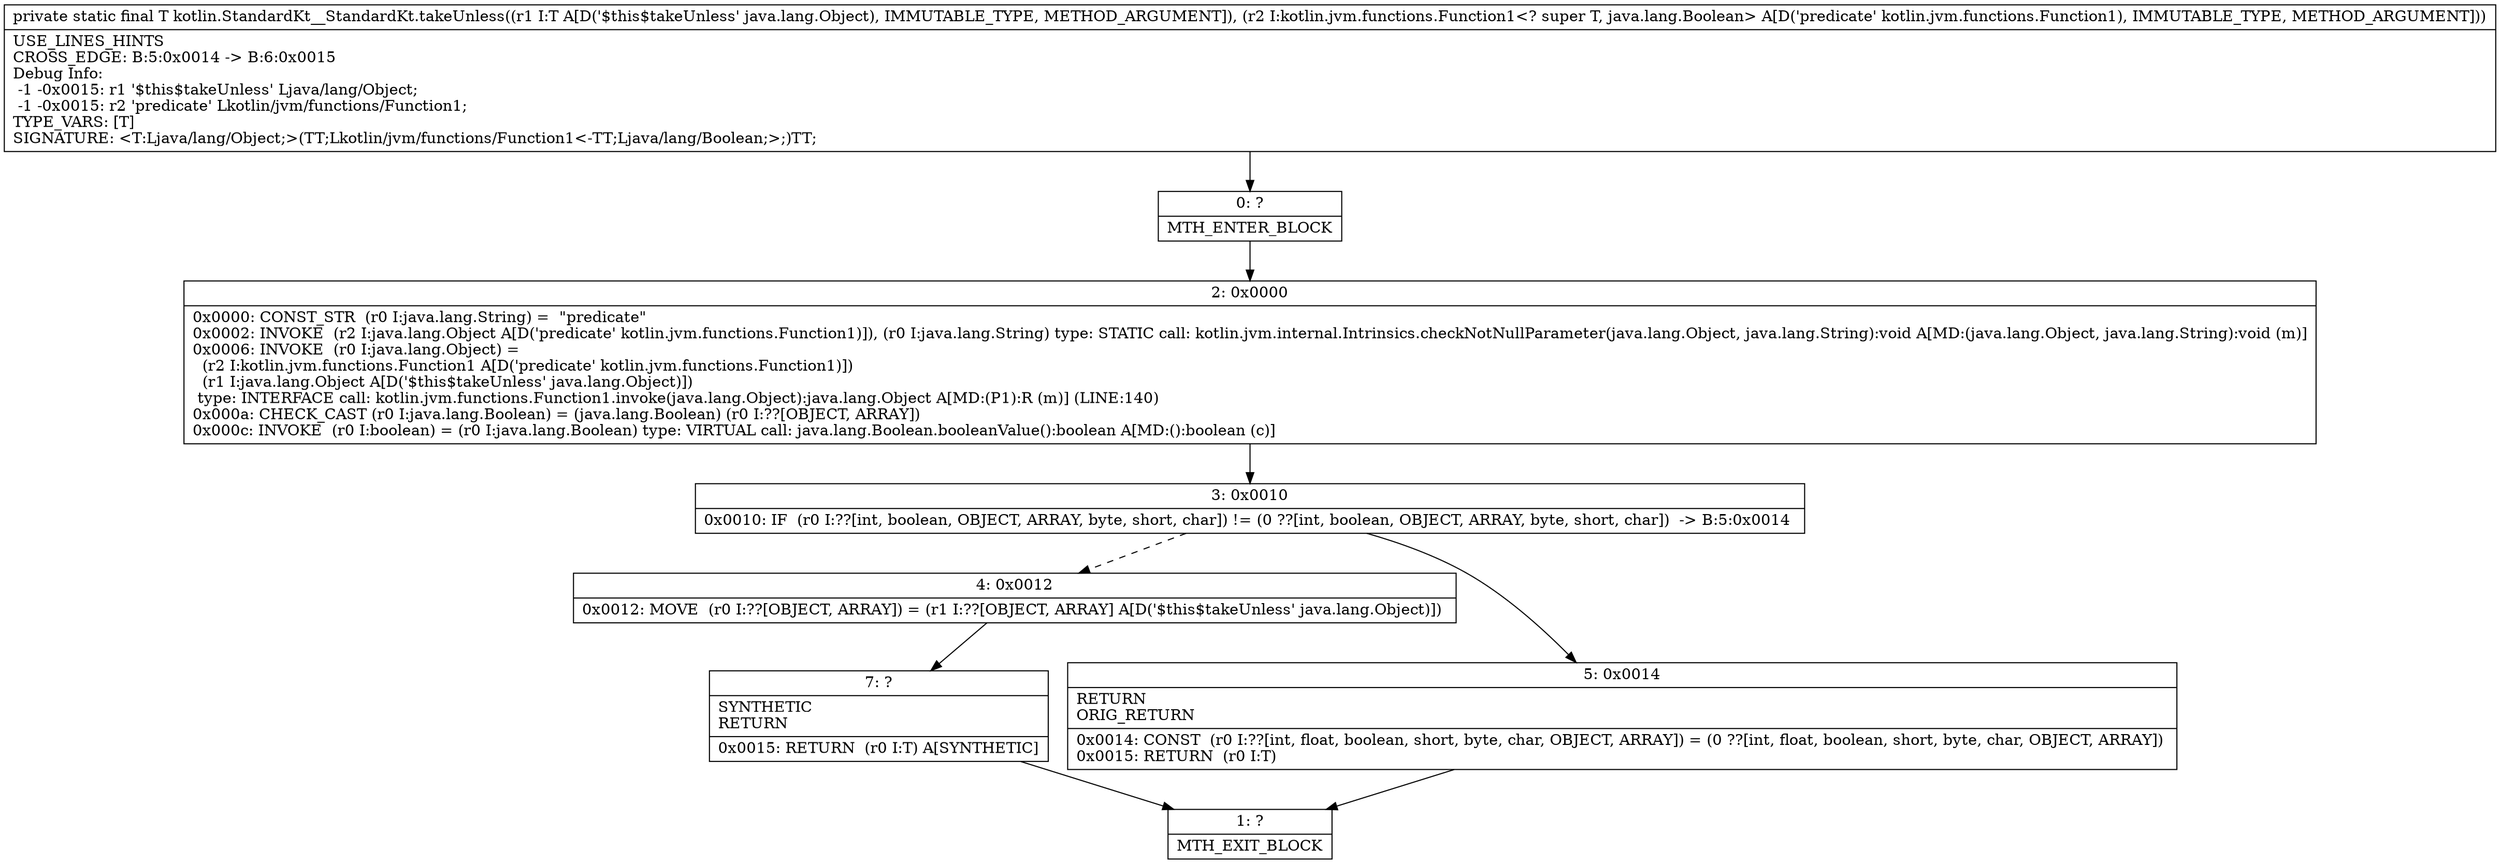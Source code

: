digraph "CFG forkotlin.StandardKt__StandardKt.takeUnless(Ljava\/lang\/Object;Lkotlin\/jvm\/functions\/Function1;)Ljava\/lang\/Object;" {
Node_0 [shape=record,label="{0\:\ ?|MTH_ENTER_BLOCK\l}"];
Node_2 [shape=record,label="{2\:\ 0x0000|0x0000: CONST_STR  (r0 I:java.lang.String) =  \"predicate\" \l0x0002: INVOKE  (r2 I:java.lang.Object A[D('predicate' kotlin.jvm.functions.Function1)]), (r0 I:java.lang.String) type: STATIC call: kotlin.jvm.internal.Intrinsics.checkNotNullParameter(java.lang.Object, java.lang.String):void A[MD:(java.lang.Object, java.lang.String):void (m)]\l0x0006: INVOKE  (r0 I:java.lang.Object) = \l  (r2 I:kotlin.jvm.functions.Function1 A[D('predicate' kotlin.jvm.functions.Function1)])\l  (r1 I:java.lang.Object A[D('$this$takeUnless' java.lang.Object)])\l type: INTERFACE call: kotlin.jvm.functions.Function1.invoke(java.lang.Object):java.lang.Object A[MD:(P1):R (m)] (LINE:140)\l0x000a: CHECK_CAST (r0 I:java.lang.Boolean) = (java.lang.Boolean) (r0 I:??[OBJECT, ARRAY]) \l0x000c: INVOKE  (r0 I:boolean) = (r0 I:java.lang.Boolean) type: VIRTUAL call: java.lang.Boolean.booleanValue():boolean A[MD:():boolean (c)]\l}"];
Node_3 [shape=record,label="{3\:\ 0x0010|0x0010: IF  (r0 I:??[int, boolean, OBJECT, ARRAY, byte, short, char]) != (0 ??[int, boolean, OBJECT, ARRAY, byte, short, char])  \-\> B:5:0x0014 \l}"];
Node_4 [shape=record,label="{4\:\ 0x0012|0x0012: MOVE  (r0 I:??[OBJECT, ARRAY]) = (r1 I:??[OBJECT, ARRAY] A[D('$this$takeUnless' java.lang.Object)]) \l}"];
Node_7 [shape=record,label="{7\:\ ?|SYNTHETIC\lRETURN\l|0x0015: RETURN  (r0 I:T) A[SYNTHETIC]\l}"];
Node_1 [shape=record,label="{1\:\ ?|MTH_EXIT_BLOCK\l}"];
Node_5 [shape=record,label="{5\:\ 0x0014|RETURN\lORIG_RETURN\l|0x0014: CONST  (r0 I:??[int, float, boolean, short, byte, char, OBJECT, ARRAY]) = (0 ??[int, float, boolean, short, byte, char, OBJECT, ARRAY]) \l0x0015: RETURN  (r0 I:T) \l}"];
MethodNode[shape=record,label="{private static final T kotlin.StandardKt__StandardKt.takeUnless((r1 I:T A[D('$this$takeUnless' java.lang.Object), IMMUTABLE_TYPE, METHOD_ARGUMENT]), (r2 I:kotlin.jvm.functions.Function1\<? super T, java.lang.Boolean\> A[D('predicate' kotlin.jvm.functions.Function1), IMMUTABLE_TYPE, METHOD_ARGUMENT]))  | USE_LINES_HINTS\lCROSS_EDGE: B:5:0x0014 \-\> B:6:0x0015\lDebug Info:\l  \-1 \-0x0015: r1 '$this$takeUnless' Ljava\/lang\/Object;\l  \-1 \-0x0015: r2 'predicate' Lkotlin\/jvm\/functions\/Function1;\lTYPE_VARS: [T]\lSIGNATURE: \<T:Ljava\/lang\/Object;\>(TT;Lkotlin\/jvm\/functions\/Function1\<\-TT;Ljava\/lang\/Boolean;\>;)TT;\l}"];
MethodNode -> Node_0;Node_0 -> Node_2;
Node_2 -> Node_3;
Node_3 -> Node_4[style=dashed];
Node_3 -> Node_5;
Node_4 -> Node_7;
Node_7 -> Node_1;
Node_5 -> Node_1;
}

